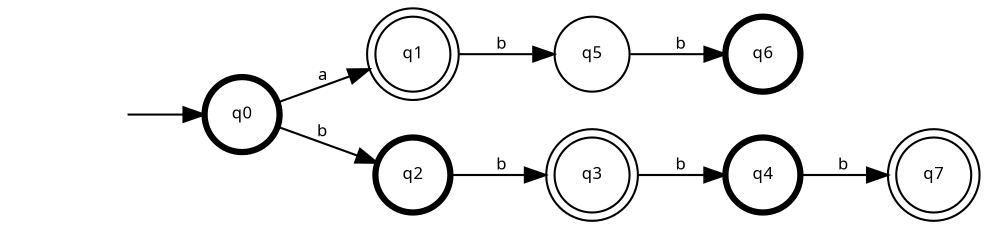 digraph g{
	rankdir=LR;
	graph [dpi=300 ordering="out"];
	margin=0;
	null [style=invis];
	q0 [label="q0" shape="circle" fontname=verdana fontsize=8 color="black" fontcolor="black" style="setlinewidth(3),filled" fillcolor="white"];
	q1 [label="q1" shape="circle" peripheries=2 fontname=verdana fontsize=8 color="black" fontcolor="black" style="filled" fillcolor="white"];
	q2 [label="q2" shape="circle" fontname=verdana fontsize=8 color="black" fontcolor="black" style="setlinewidth(3),filled" fillcolor="white"];
	q3 [label="q3" shape="circle" peripheries=2 fontname=verdana fontsize=8 color="black" fontcolor="black" style="filled" fillcolor="white"];
	q4 [label="q4" shape="circle" fontname=verdana fontsize=8 color="black" fontcolor="black" style="setlinewidth(3),filled" fillcolor="white"];
	q5 [label="q5" shape="circle" fontname=verdana fontsize=8 color="black" fontcolor="black" style="filled" fillcolor="white"];
	q6 [label="q6" shape="circle" fontname=verdana fontsize=8 color="black" fontcolor="black" style="setlinewidth(3),filled" fillcolor="white"];
	q7 [label="q7" shape="circle" peripheries=2 fontname=verdana fontsize=8 color="black" fontcolor="black" style="filled" fillcolor="white"];
	null->q0;
	q0->q1 [label="a" fontname=verdana fontsize=8];
	q0->q2 [label="b" fontname=verdana fontsize=8];
	q1->q5 [label="b" fontname=verdana fontsize=8];
	q2->q3 [label="b" fontname=verdana fontsize=8];
	q3->q4 [label="b" fontname=verdana fontsize=8];
	q4->q7 [label="b" fontname=verdana fontsize=8];
	q5->q6 [label="b" fontname=verdana fontsize=8];
}
